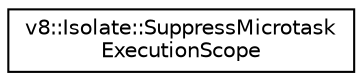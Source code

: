 digraph "Graphical Class Hierarchy"
{
  edge [fontname="Helvetica",fontsize="10",labelfontname="Helvetica",labelfontsize="10"];
  node [fontname="Helvetica",fontsize="10",shape=record];
  rankdir="LR";
  Node1 [label="v8::Isolate::SuppressMicrotask\lExecutionScope",height=0.2,width=0.4,color="black", fillcolor="white", style="filled",URL="$classv8_1_1Isolate_1_1SuppressMicrotaskExecutionScope.html"];
}
